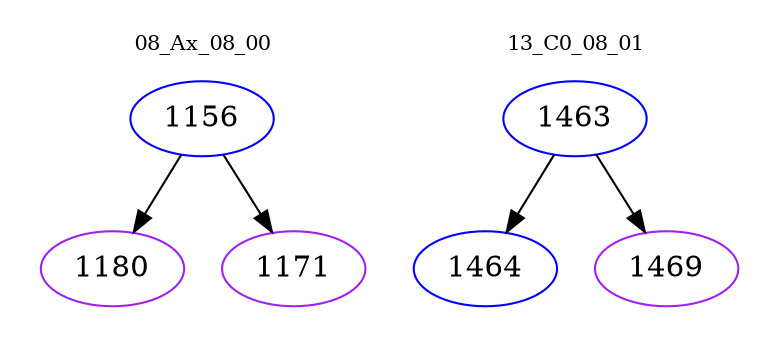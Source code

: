 digraph{
subgraph cluster_0 {
color = white
label = "08_Ax_08_00";
fontsize=10;
T0_1156 [label="1156", color="blue"]
T0_1156 -> T0_1180 [color="black"]
T0_1180 [label="1180", color="purple"]
T0_1156 -> T0_1171 [color="black"]
T0_1171 [label="1171", color="purple"]
}
subgraph cluster_1 {
color = white
label = "13_C0_08_01";
fontsize=10;
T1_1463 [label="1463", color="blue"]
T1_1463 -> T1_1464 [color="black"]
T1_1464 [label="1464", color="blue"]
T1_1463 -> T1_1469 [color="black"]
T1_1469 [label="1469", color="purple"]
}
}

